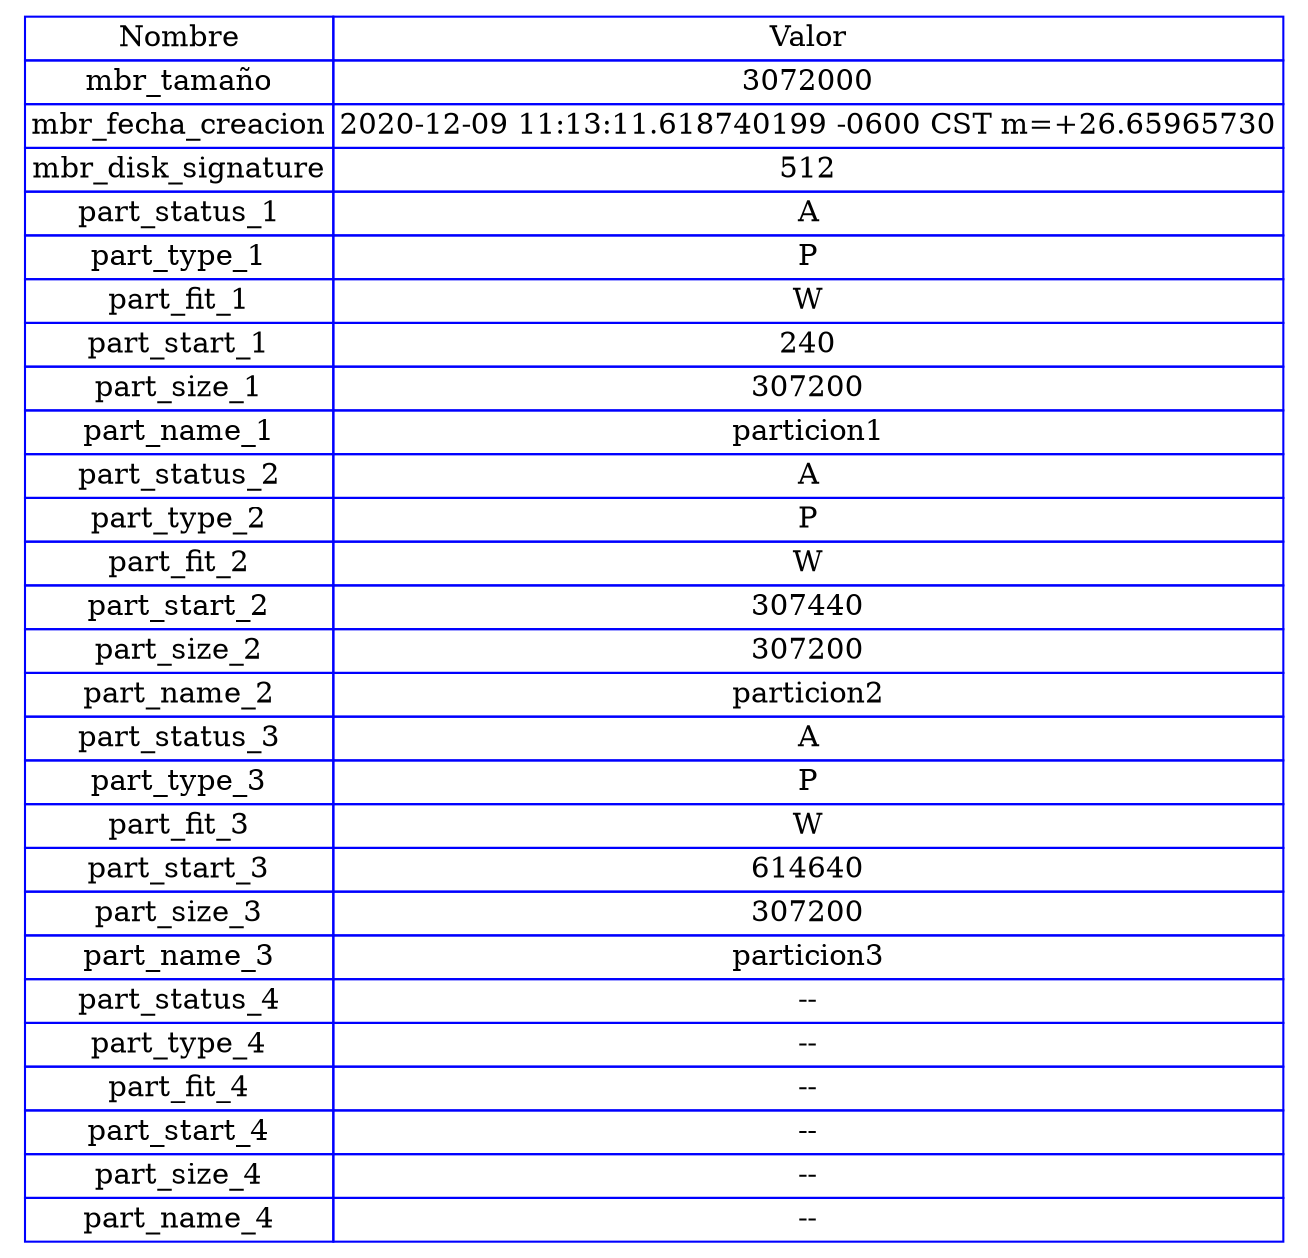 digraph {
tbl [shape=plaintext
label=<
<table border='0' cellborder='1' color='blue' cellspacing='0'>
	<tr><td>Nombre</td><td>Valor</td></tr>
	<tr><td>mbr_tamaño</td><td>3072000</td></tr>
	<tr><td>mbr_fecha_creacion</td><td>2020-12-09 11:13:11.618740199 -0600 CST m=+26.65965730</td></tr>
	<tr><td>mbr_disk_signature</td><td>512</td></tr>
	<tr><td>part_status_1</td><td>A</td></tr>
	<tr><td>part_type_1</td><td>P</td></tr>
	<tr><td>part_fit_1</td><td>W</td></tr>
	<tr><td>part_start_1</td><td>240</td></tr>
	<tr><td>part_size_1</td><td>307200</td></tr>
	<tr><td>part_name_1</td><td>particion1</td></tr>
	<tr><td>part_status_2</td><td>A</td></tr>
	<tr><td>part_type_2</td><td>P</td></tr>
	<tr><td>part_fit_2</td><td>W</td></tr>
	<tr><td>part_start_2</td><td>307440</td></tr>
	<tr><td>part_size_2</td><td>307200</td></tr>
	<tr><td>part_name_2</td><td>particion2</td></tr>
	<tr><td>part_status_3</td><td>A</td></tr>
	<tr><td>part_type_3</td><td>P</td></tr>
	<tr><td>part_fit_3</td><td>W</td></tr>
	<tr><td>part_start_3</td><td>614640</td></tr>
	<tr><td>part_size_3</td><td>307200</td></tr>
	<tr><td>part_name_3</td><td>particion3</td></tr>
	<tr><td>part_status_4</td><td> -- </td></tr>
	<tr><td>part_type_4</td><td> -- </td></tr>
	<tr><td>part_fit_4</td><td> -- </td></tr>
	<tr><td>part_start_4</td><td> -- </td></tr>
	<tr><td>part_size_4</td><td> -- </td></tr>
	<tr><td>part_name_4</td><td> -- </td></tr>
</table>
>];
}
